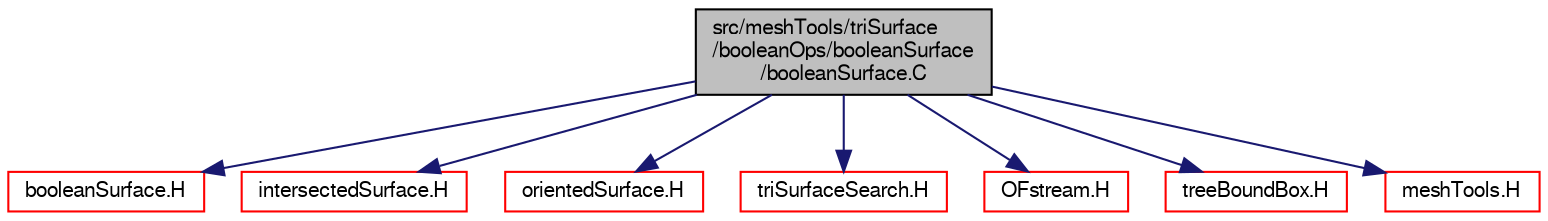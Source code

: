 digraph "src/meshTools/triSurface/booleanOps/booleanSurface/booleanSurface.C"
{
  bgcolor="transparent";
  edge [fontname="FreeSans",fontsize="10",labelfontname="FreeSans",labelfontsize="10"];
  node [fontname="FreeSans",fontsize="10",shape=record];
  Node0 [label="src/meshTools/triSurface\l/booleanOps/booleanSurface\l/booleanSurface.C",height=0.2,width=0.4,color="black", fillcolor="grey75", style="filled", fontcolor="black"];
  Node0 -> Node1 [color="midnightblue",fontsize="10",style="solid",fontname="FreeSans"];
  Node1 [label="booleanSurface.H",height=0.2,width=0.4,color="red",URL="$a08177.html"];
  Node0 -> Node171 [color="midnightblue",fontsize="10",style="solid",fontname="FreeSans"];
  Node171 [label="intersectedSurface.H",height=0.2,width=0.4,color="red",URL="$a08189.html"];
  Node0 -> Node173 [color="midnightblue",fontsize="10",style="solid",fontname="FreeSans"];
  Node173 [label="orientedSurface.H",height=0.2,width=0.4,color="red",URL="$a08213.html"];
  Node0 -> Node174 [color="midnightblue",fontsize="10",style="solid",fontname="FreeSans"];
  Node174 [label="triSurfaceSearch.H",height=0.2,width=0.4,color="red",URL="$a08243.html"];
  Node0 -> Node190 [color="midnightblue",fontsize="10",style="solid",fontname="FreeSans"];
  Node190 [label="OFstream.H",height=0.2,width=0.4,color="red",URL="$a09065.html"];
  Node0 -> Node176 [color="midnightblue",fontsize="10",style="solid",fontname="FreeSans"];
  Node176 [label="treeBoundBox.H",height=0.2,width=0.4,color="red",URL="$a12128.html"];
  Node0 -> Node192 [color="midnightblue",fontsize="10",style="solid",fontname="FreeSans"];
  Node192 [label="meshTools.H",height=0.2,width=0.4,color="red",URL="$a07670.html"];
}
